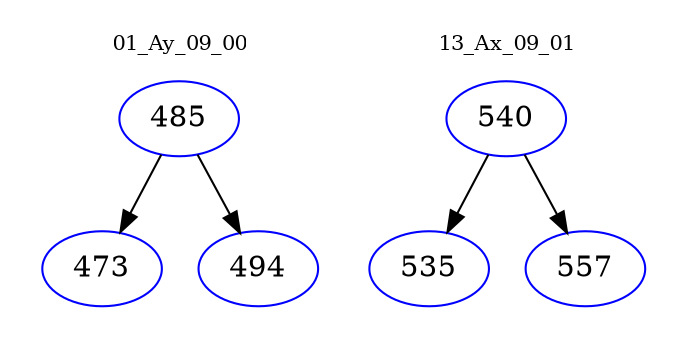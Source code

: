 digraph{
subgraph cluster_0 {
color = white
label = "01_Ay_09_00";
fontsize=10;
T0_485 [label="485", color="blue"]
T0_485 -> T0_473 [color="black"]
T0_473 [label="473", color="blue"]
T0_485 -> T0_494 [color="black"]
T0_494 [label="494", color="blue"]
}
subgraph cluster_1 {
color = white
label = "13_Ax_09_01";
fontsize=10;
T1_540 [label="540", color="blue"]
T1_540 -> T1_535 [color="black"]
T1_535 [label="535", color="blue"]
T1_540 -> T1_557 [color="black"]
T1_557 [label="557", color="blue"]
}
}
